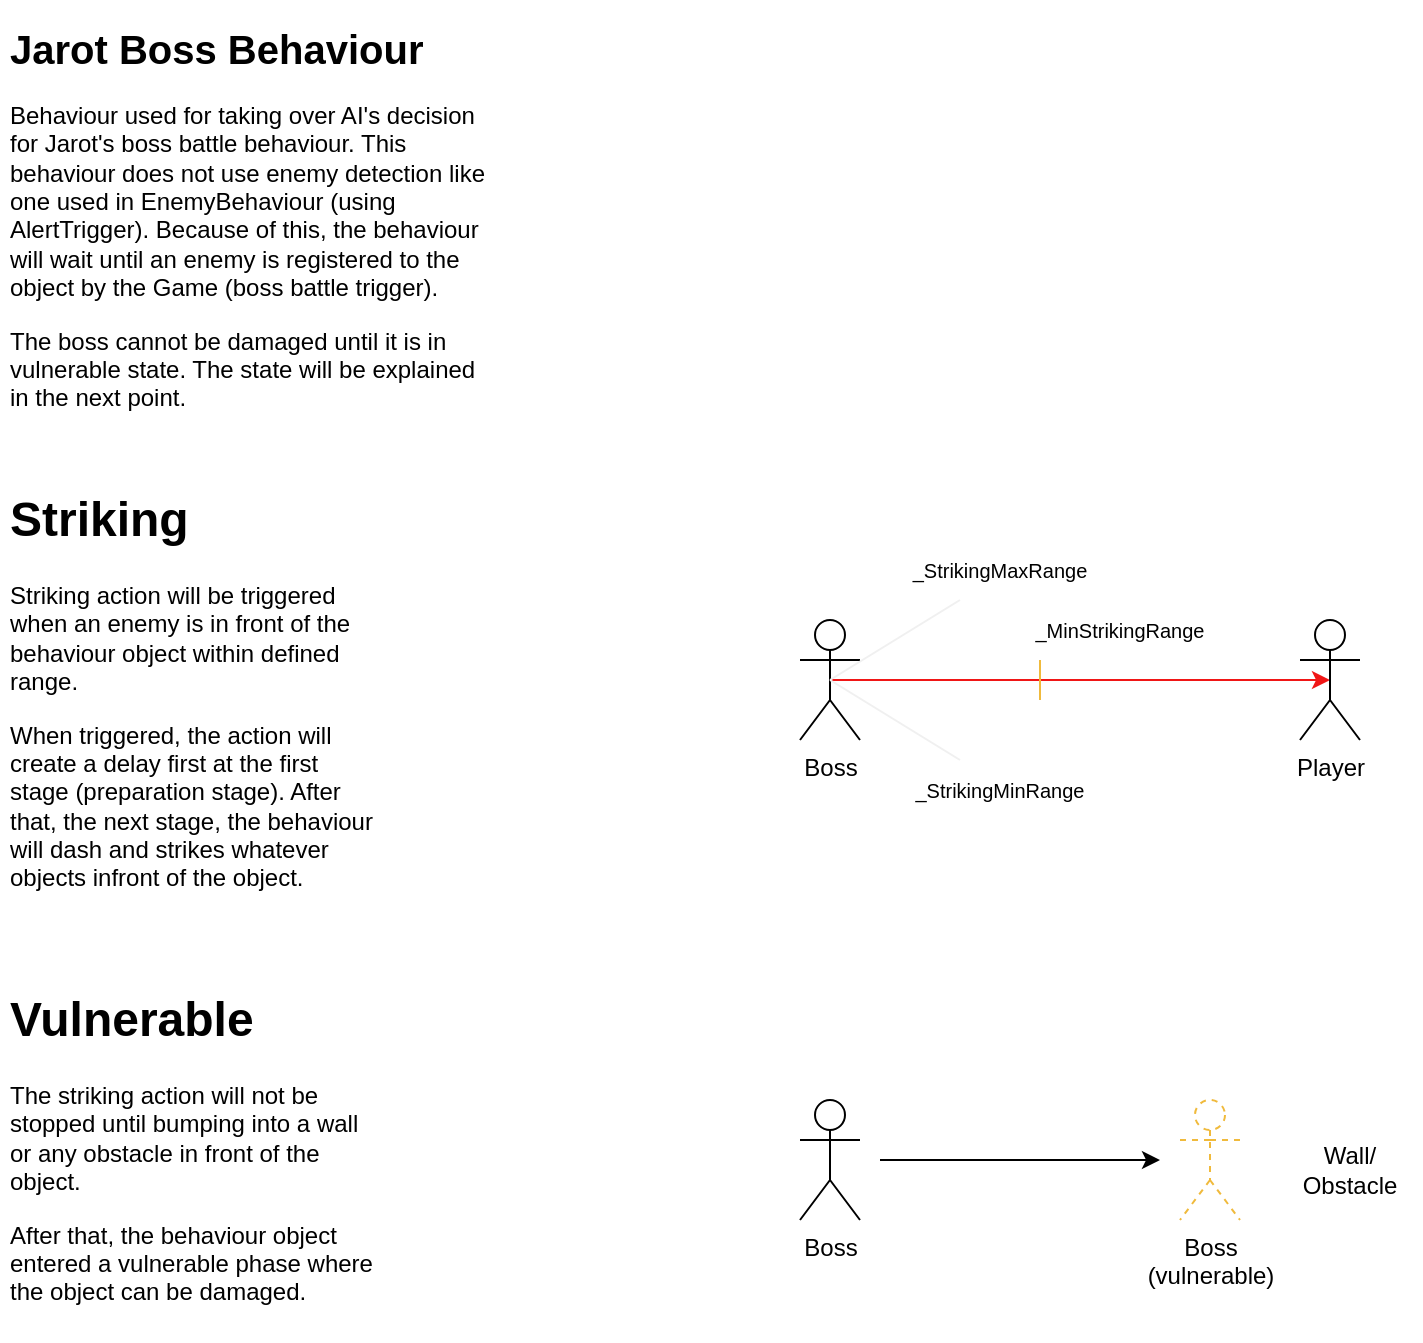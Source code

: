 <mxfile>
    <diagram id="QaBK7Wz-YUb1xWLOBeUx" name="Page-1">
        <mxGraphModel dx="1139" dy="747" grid="1" gridSize="10" guides="1" tooltips="1" connect="1" arrows="1" fold="1" page="1" pageScale="1" pageWidth="850" pageHeight="1100" math="0" shadow="0">
            <root>
                <mxCell id="0"/>
                <mxCell id="1" parent="0"/>
                <mxCell id="2" value="Boss" style="shape=umlActor;verticalLabelPosition=bottom;verticalAlign=top;html=1;outlineConnect=0;" parent="1" vertex="1">
                    <mxGeometry x="460" y="360" width="30" height="60" as="geometry"/>
                </mxCell>
                <mxCell id="3" value="" style="endArrow=classic;html=1;exitX=0.5;exitY=0.5;exitDx=0;exitDy=0;exitPerimeter=0;strokeColor=#F01616;entryX=0.5;entryY=0.5;entryDx=0;entryDy=0;entryPerimeter=0;" parent="1" source="2" target="6" edge="1">
                    <mxGeometry width="50" height="50" relative="1" as="geometry">
                        <mxPoint x="640" y="350" as="sourcePoint"/>
                        <mxPoint x="720" y="390" as="targetPoint"/>
                    </mxGeometry>
                </mxCell>
                <mxCell id="5" value="" style="endArrow=none;html=1;fillColor=#B08038;strokeColor=#F0BA3C;" parent="1" edge="1">
                    <mxGeometry width="50" height="50" relative="1" as="geometry">
                        <mxPoint x="580" y="400" as="sourcePoint"/>
                        <mxPoint x="580" y="380" as="targetPoint"/>
                    </mxGeometry>
                </mxCell>
                <mxCell id="6" value="Player" style="shape=umlActor;verticalLabelPosition=bottom;verticalAlign=top;html=1;outlineConnect=0;" parent="1" vertex="1">
                    <mxGeometry x="710" y="360" width="30" height="60" as="geometry"/>
                </mxCell>
                <mxCell id="8" value="" style="endArrow=none;html=1;strokeColor=#F0F0F0;fillColor=#B08038;exitX=0.5;exitY=0.5;exitDx=0;exitDy=0;exitPerimeter=0;" parent="1" source="2" edge="1">
                    <mxGeometry width="50" height="50" relative="1" as="geometry">
                        <mxPoint x="700" y="390" as="sourcePoint"/>
                        <mxPoint x="540" y="350" as="targetPoint"/>
                    </mxGeometry>
                </mxCell>
                <mxCell id="9" value="" style="endArrow=none;html=1;strokeColor=#F0F0F0;fillColor=#B08038;exitX=0.5;exitY=0.5;exitDx=0;exitDy=0;exitPerimeter=0;" parent="1" source="2" edge="1">
                    <mxGeometry width="50" height="50" relative="1" as="geometry">
                        <mxPoint x="485" y="400" as="sourcePoint"/>
                        <mxPoint x="540" y="430" as="targetPoint"/>
                    </mxGeometry>
                </mxCell>
                <mxCell id="10" value="&lt;font style=&quot;font-size: 10px;&quot;&gt;_MinStrikingRange&lt;/font&gt;" style="text;html=1;strokeColor=none;fillColor=none;align=center;verticalAlign=middle;whiteSpace=wrap;rounded=0;" parent="1" vertex="1">
                    <mxGeometry x="590" y="350" width="60" height="30" as="geometry"/>
                </mxCell>
                <mxCell id="11" value="&lt;font style=&quot;font-size: 10px;&quot;&gt;_StrikingMaxRange&lt;/font&gt;" style="text;html=1;strokeColor=none;fillColor=none;align=center;verticalAlign=middle;whiteSpace=wrap;rounded=0;" parent="1" vertex="1">
                    <mxGeometry x="520" y="320" width="80" height="30" as="geometry"/>
                </mxCell>
                <mxCell id="12" value="&lt;font style=&quot;font-size: 10px;&quot;&gt;_StrikingMinRange&lt;/font&gt;" style="text;html=1;strokeColor=none;fillColor=none;align=center;verticalAlign=middle;whiteSpace=wrap;rounded=0;" parent="1" vertex="1">
                    <mxGeometry x="520" y="430" width="80" height="30" as="geometry"/>
                </mxCell>
                <mxCell id="13" value="&lt;h1&gt;Jarot Boss Behaviour&lt;/h1&gt;&lt;p style=&quot;font-size: 12px;&quot;&gt;Behaviour used for taking over AI's decision for Jarot's boss battle behaviour. This behaviour does not use enemy detection like one used in EnemyBehaviour (using AlertTrigger). Because of this, the behaviour will wait until an enemy is registered to the object by the Game (boss battle trigger).&lt;/p&gt;&lt;p style=&quot;font-size: 12px;&quot;&gt;The boss cannot be damaged until it is in vulnerable state. The state will be explained in the next point.&lt;br&gt;&lt;/p&gt;" style="text;html=1;strokeColor=none;fillColor=none;spacing=5;spacingTop=-20;whiteSpace=wrap;overflow=hidden;rounded=0;fontSize=10;" parent="1" vertex="1">
                    <mxGeometry x="60" y="60" width="250" height="200" as="geometry"/>
                </mxCell>
                <mxCell id="14" value="&lt;h1&gt;Striking&lt;/h1&gt;&lt;p&gt;Striking action will be triggered when an enemy is in front of the behaviour object within defined range.&lt;/p&gt;&lt;p&gt;When triggered, the action will create a delay first at the first stage (preparation stage). After that, the next stage, the behaviour will dash and strikes whatever objects infront of the object.&lt;/p&gt;" style="text;html=1;strokeColor=none;fillColor=none;spacing=5;spacingTop=-20;whiteSpace=wrap;overflow=hidden;rounded=0;" parent="1" vertex="1">
                    <mxGeometry x="60" y="290" width="190" height="230" as="geometry"/>
                </mxCell>
                <mxCell id="15" value="&lt;h1&gt;Vulnerable&lt;/h1&gt;&lt;p&gt;The striking action will not be stopped until bumping into a wall or any obstacle in front of the object.&lt;/p&gt;&lt;p&gt;After that, the behaviour object entered a vulnerable phase where the object can be damaged.&lt;/p&gt;" style="text;html=1;strokeColor=none;fillColor=none;spacing=5;spacingTop=-20;whiteSpace=wrap;overflow=hidden;rounded=0;" parent="1" vertex="1">
                    <mxGeometry x="60" y="540" width="190" height="170" as="geometry"/>
                </mxCell>
                <mxCell id="16" value="Boss" style="shape=umlActor;verticalLabelPosition=bottom;verticalAlign=top;html=1;outlineConnect=0;" parent="1" vertex="1">
                    <mxGeometry x="460" y="600" width="30" height="60" as="geometry"/>
                </mxCell>
                <mxCell id="17" value="Boss&lt;br&gt;(vulnerable)" style="shape=umlActor;verticalLabelPosition=bottom;verticalAlign=top;html=1;outlineConnect=0;dashed=1;fontSize=12;strokeColor=#F0BA3C;" parent="1" vertex="1">
                    <mxGeometry x="650" y="600" width="30" height="60" as="geometry"/>
                </mxCell>
                <mxCell id="18" value="" style="endArrow=classic;html=1;fontSize=12;" parent="1" edge="1">
                    <mxGeometry width="50" height="50" relative="1" as="geometry">
                        <mxPoint x="500" y="630" as="sourcePoint"/>
                        <mxPoint x="640" y="630" as="targetPoint"/>
                    </mxGeometry>
                </mxCell>
                <mxCell id="19" value="Wall/&lt;br&gt;Obstacle" style="rounded=0;whiteSpace=wrap;html=1;strokeColor=#FFFFFF;fontSize=12;" parent="1" vertex="1">
                    <mxGeometry x="700" y="550" width="70" height="170" as="geometry"/>
                </mxCell>
            </root>
        </mxGraphModel>
    </diagram>
</mxfile>